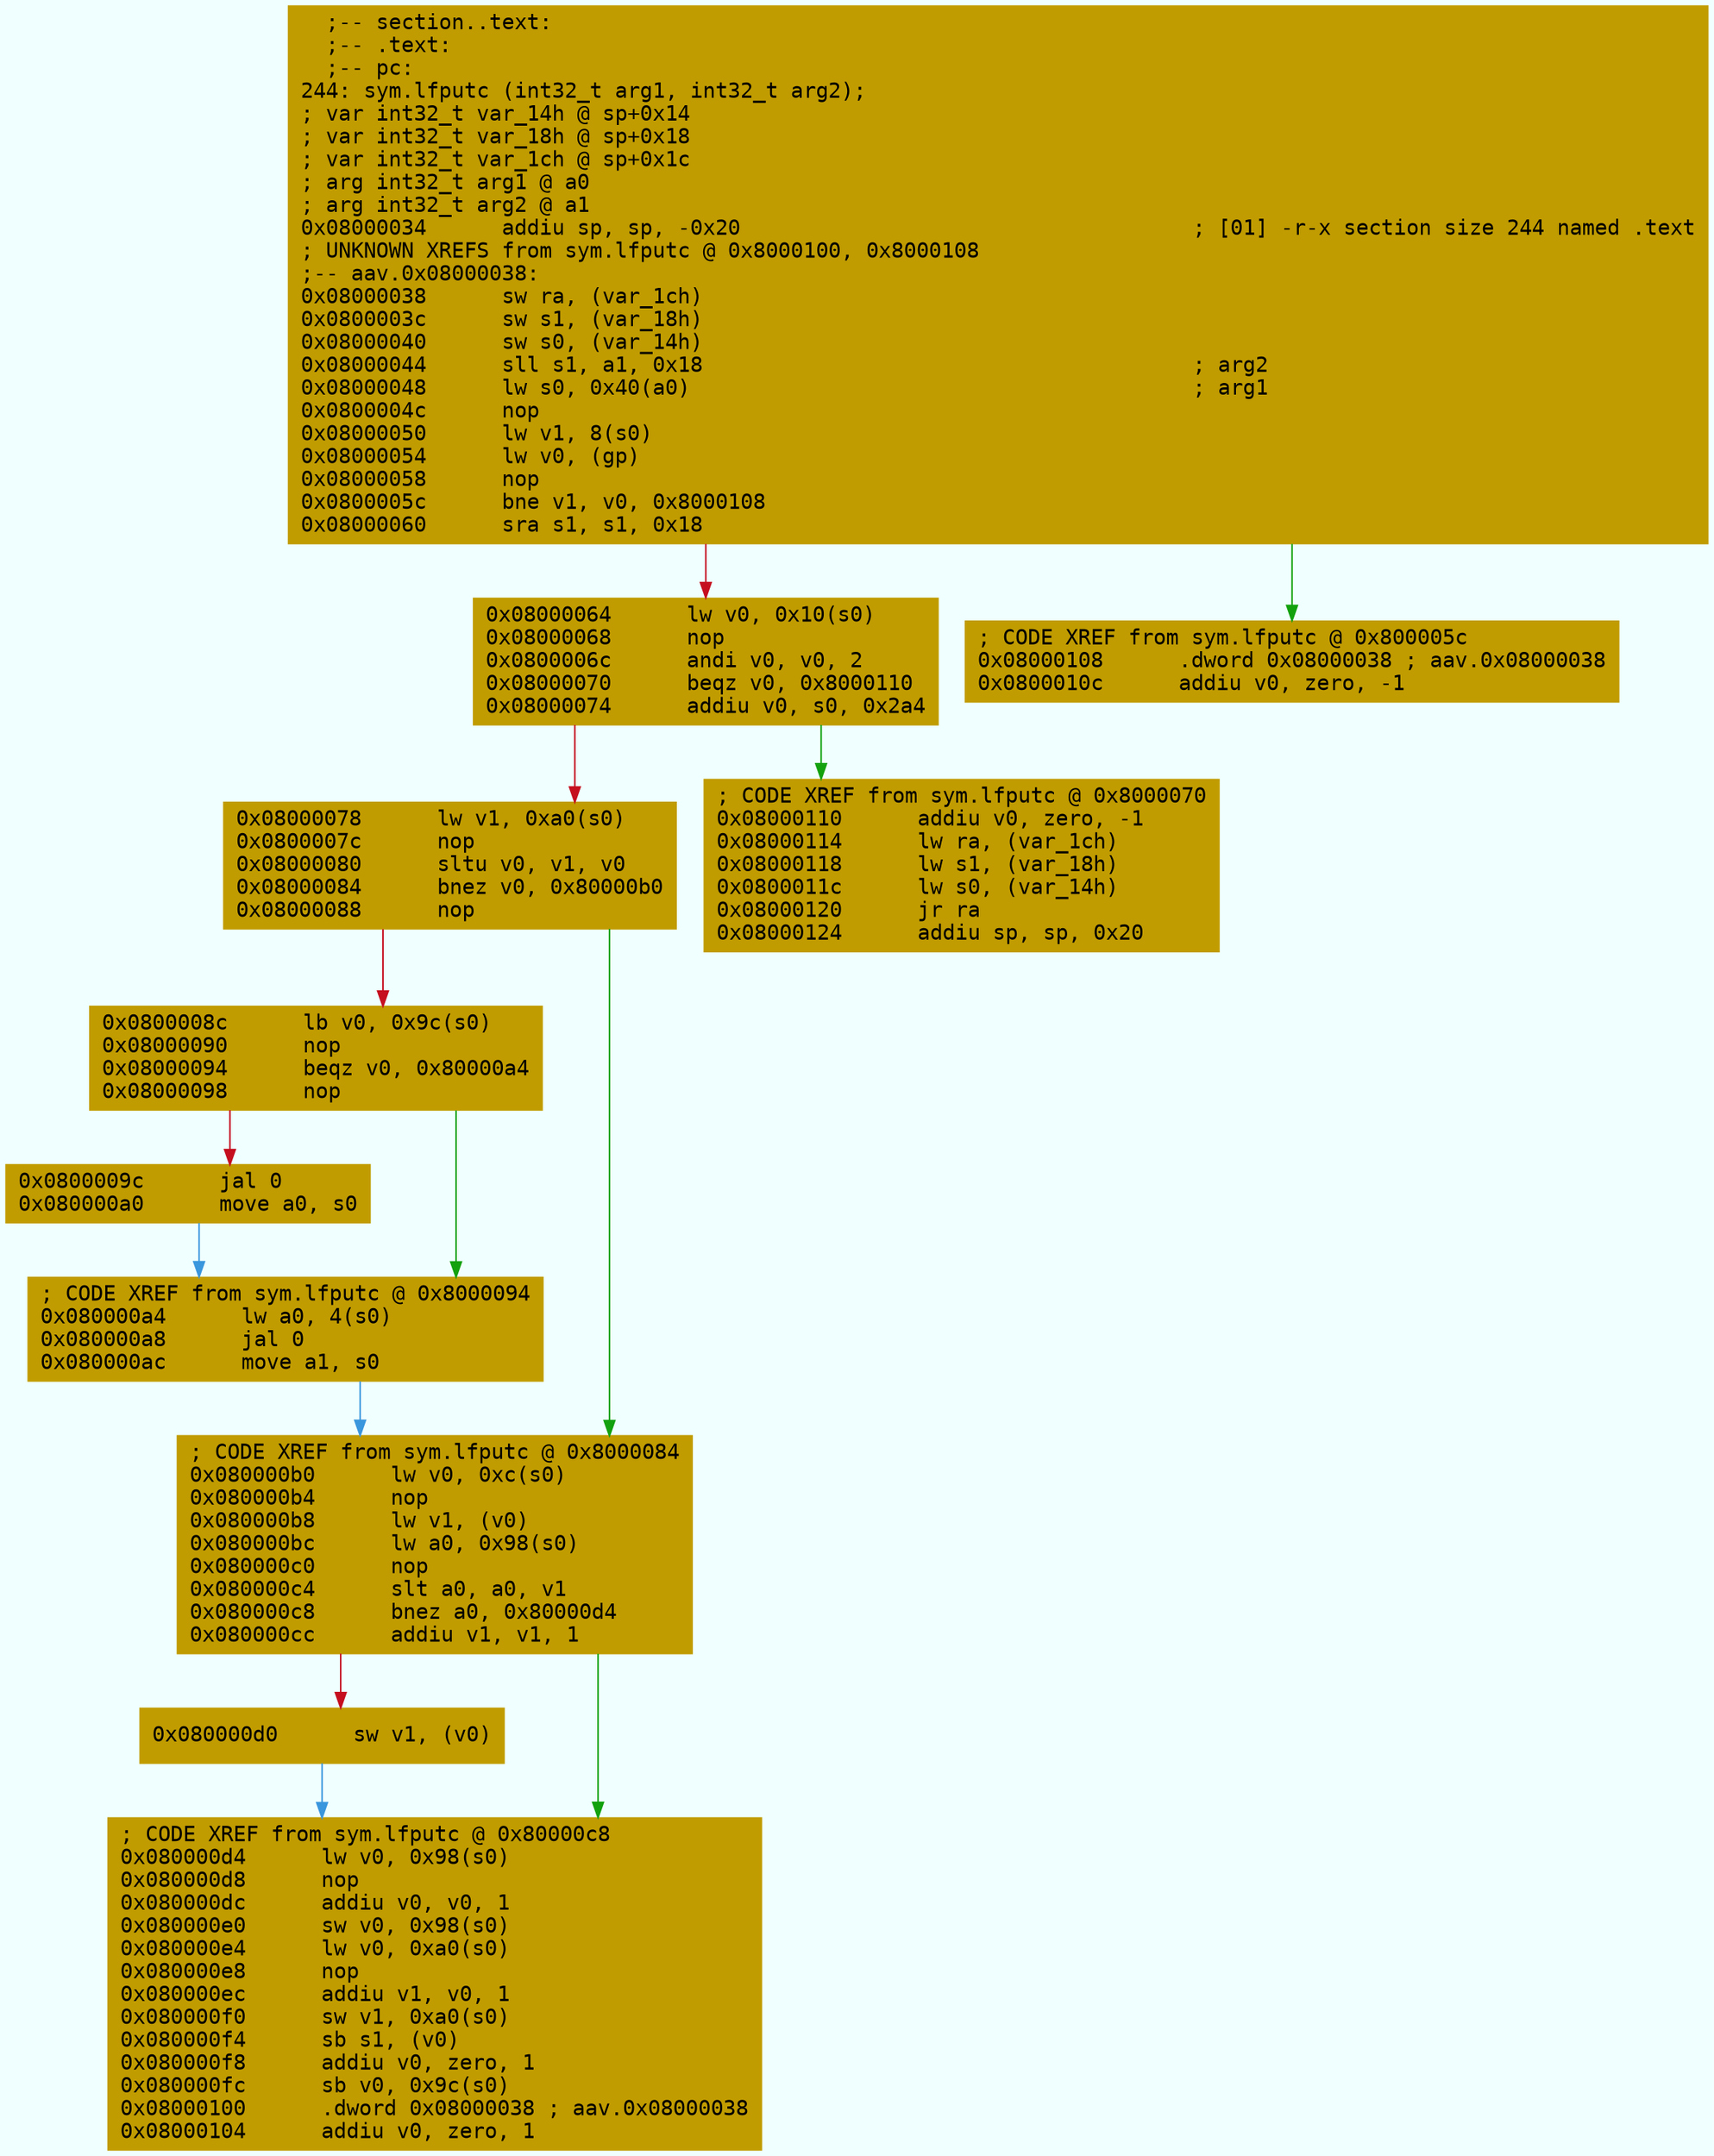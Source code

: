 digraph code {
	graph [bgcolor=azure fontsize=8 fontname="Courier" splines="ortho"];
	node [fillcolor=gray style=filled shape=box];
	edge [arrowhead="normal"];
	"0x08000034" [URL="sym.lfputc/0x08000034", fillcolor="#c19c00",color="#c19c00", fontname="Courier",label="  ;-- section..text:\l  ;-- .text:\l  ;-- pc:\l244: sym.lfputc (int32_t arg1, int32_t arg2);\l; var int32_t var_14h @ sp+0x14\l; var int32_t var_18h @ sp+0x18\l; var int32_t var_1ch @ sp+0x1c\l; arg int32_t arg1 @ a0\l; arg int32_t arg2 @ a1\l0x08000034      addiu sp, sp, -0x20                                    ; [01] -r-x section size 244 named .text\l; UNKNOWN XREFS from sym.lfputc @ 0x8000100, 0x8000108\l;-- aav.0x08000038:\l0x08000038      sw ra, (var_1ch)\l0x0800003c      sw s1, (var_18h)\l0x08000040      sw s0, (var_14h)\l0x08000044      sll s1, a1, 0x18                                       ; arg2\l0x08000048      lw s0, 0x40(a0)                                        ; arg1\l0x0800004c      nop\l0x08000050      lw v1, 8(s0)\l0x08000054      lw v0, (gp)\l0x08000058      nop\l0x0800005c      bne v1, v0, 0x8000108\l0x08000060      sra s1, s1, 0x18\l"]
	"0x08000064" [URL="sym.lfputc/0x08000064", fillcolor="#c19c00",color="#c19c00", fontname="Courier",label="0x08000064      lw v0, 0x10(s0)\l0x08000068      nop\l0x0800006c      andi v0, v0, 2\l0x08000070      beqz v0, 0x8000110\l0x08000074      addiu v0, s0, 0x2a4\l"]
	"0x08000078" [URL="sym.lfputc/0x08000078", fillcolor="#c19c00",color="#c19c00", fontname="Courier",label="0x08000078      lw v1, 0xa0(s0)\l0x0800007c      nop\l0x08000080      sltu v0, v1, v0\l0x08000084      bnez v0, 0x80000b0\l0x08000088      nop\l"]
	"0x0800008c" [URL="sym.lfputc/0x0800008c", fillcolor="#c19c00",color="#c19c00", fontname="Courier",label="0x0800008c      lb v0, 0x9c(s0)\l0x08000090      nop\l0x08000094      beqz v0, 0x80000a4\l0x08000098      nop\l"]
	"0x0800009c" [URL="sym.lfputc/0x0800009c", fillcolor="#c19c00",color="#c19c00", fontname="Courier",label="0x0800009c      jal 0\l0x080000a0      move a0, s0\l"]
	"0x080000a4" [URL="sym.lfputc/0x080000a4", fillcolor="#c19c00",color="#c19c00", fontname="Courier",label="; CODE XREF from sym.lfputc @ 0x8000094\l0x080000a4      lw a0, 4(s0)\l0x080000a8      jal 0\l0x080000ac      move a1, s0\l"]
	"0x080000b0" [URL="sym.lfputc/0x080000b0", fillcolor="#c19c00",color="#c19c00", fontname="Courier",label="; CODE XREF from sym.lfputc @ 0x8000084\l0x080000b0      lw v0, 0xc(s0)\l0x080000b4      nop\l0x080000b8      lw v1, (v0)\l0x080000bc      lw a0, 0x98(s0)\l0x080000c0      nop\l0x080000c4      slt a0, a0, v1\l0x080000c8      bnez a0, 0x80000d4\l0x080000cc      addiu v1, v1, 1\l"]
	"0x080000d0" [URL="sym.lfputc/0x080000d0", fillcolor="#c19c00",color="#c19c00", fontname="Courier",label="0x080000d0      sw v1, (v0)\l"]
	"0x080000d4" [URL="sym.lfputc/0x080000d4", fillcolor="#c19c00",color="#c19c00", fontname="Courier",label="; CODE XREF from sym.lfputc @ 0x80000c8\l0x080000d4      lw v0, 0x98(s0)\l0x080000d8      nop\l0x080000dc      addiu v0, v0, 1\l0x080000e0      sw v0, 0x98(s0)\l0x080000e4      lw v0, 0xa0(s0)\l0x080000e8      nop\l0x080000ec      addiu v1, v0, 1\l0x080000f0      sw v1, 0xa0(s0)\l0x080000f4      sb s1, (v0)\l0x080000f8      addiu v0, zero, 1\l0x080000fc      sb v0, 0x9c(s0)\l0x08000100      .dword 0x08000038 ; aav.0x08000038\l0x08000104      addiu v0, zero, 1\l"]
	"0x08000108" [URL="sym.lfputc/0x08000108", fillcolor="#c19c00",color="#c19c00", fontname="Courier",label="; CODE XREF from sym.lfputc @ 0x800005c\l0x08000108      .dword 0x08000038 ; aav.0x08000038\l0x0800010c      addiu v0, zero, -1\l"]
	"0x08000110" [URL="sym.lfputc/0x08000110", fillcolor="#c19c00",color="#c19c00", fontname="Courier",label="; CODE XREF from sym.lfputc @ 0x8000070\l0x08000110      addiu v0, zero, -1\l0x08000114      lw ra, (var_1ch)\l0x08000118      lw s1, (var_18h)\l0x0800011c      lw s0, (var_14h)\l0x08000120      jr ra\l0x08000124      addiu sp, sp, 0x20\l"]
        "0x08000034" -> "0x08000108" [color="#13a10e"];
        "0x08000034" -> "0x08000064" [color="#c50f1f"];
        "0x08000064" -> "0x08000110" [color="#13a10e"];
        "0x08000064" -> "0x08000078" [color="#c50f1f"];
        "0x08000078" -> "0x080000b0" [color="#13a10e"];
        "0x08000078" -> "0x0800008c" [color="#c50f1f"];
        "0x0800008c" -> "0x080000a4" [color="#13a10e"];
        "0x0800008c" -> "0x0800009c" [color="#c50f1f"];
        "0x0800009c" -> "0x080000a4" [color="#3a96dd"];
        "0x080000a4" -> "0x080000b0" [color="#3a96dd"];
        "0x080000b0" -> "0x080000d4" [color="#13a10e"];
        "0x080000b0" -> "0x080000d0" [color="#c50f1f"];
        "0x080000d0" -> "0x080000d4" [color="#3a96dd"];
}
